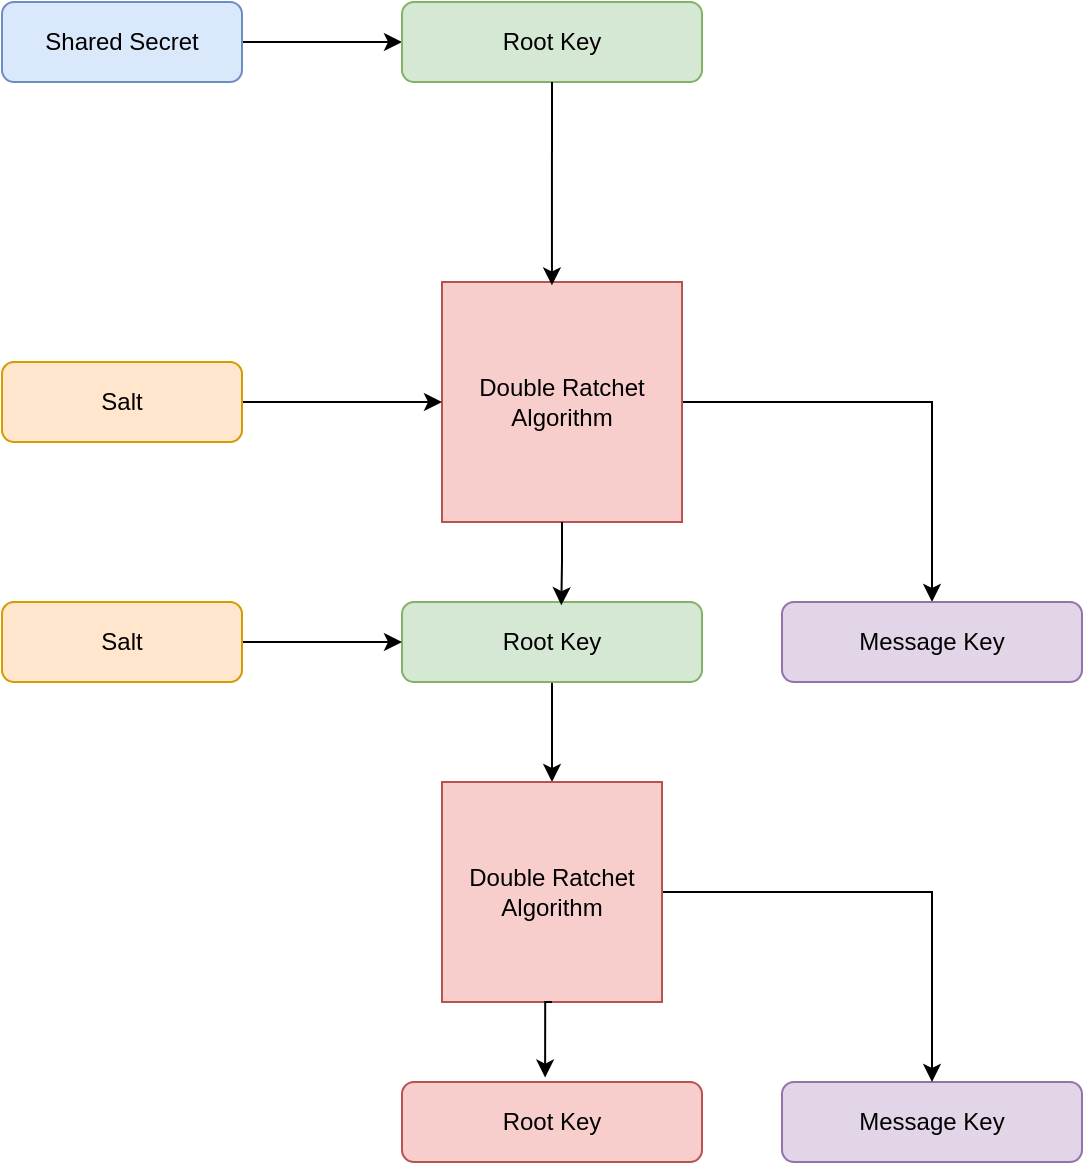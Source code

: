 <mxfile version="24.7.7">
  <diagram name="Page-1" id="-ZG40PCuiX6xcK4RwG6e">
    <mxGraphModel dx="1434" dy="720" grid="1" gridSize="10" guides="1" tooltips="1" connect="1" arrows="1" fold="1" page="1" pageScale="1" pageWidth="850" pageHeight="1100" math="0" shadow="0">
      <root>
        <mxCell id="0" />
        <mxCell id="1" parent="0" />
        <mxCell id="gvXezEnUDrQoyfgamXtg-1" value="Message Key" style="rounded=1;whiteSpace=wrap;html=1;fillColor=#e1d5e7;strokeColor=#9673a6;" vertex="1" parent="1">
          <mxGeometry x="510" y="630" width="150" height="40" as="geometry" />
        </mxCell>
        <mxCell id="gvXezEnUDrQoyfgamXtg-16" style="edgeStyle=orthogonalEdgeStyle;rounded=0;orthogonalLoop=1;jettySize=auto;html=1;exitX=1;exitY=0.5;exitDx=0;exitDy=0;entryX=0;entryY=0.5;entryDx=0;entryDy=0;" edge="1" parent="1" source="gvXezEnUDrQoyfgamXtg-2" target="gvXezEnUDrQoyfgamXtg-15">
          <mxGeometry relative="1" as="geometry" />
        </mxCell>
        <mxCell id="gvXezEnUDrQoyfgamXtg-2" value="Shared Secret" style="rounded=1;whiteSpace=wrap;html=1;fillColor=#dae8fc;strokeColor=#6c8ebf;" vertex="1" parent="1">
          <mxGeometry x="120" y="90" width="120" height="40" as="geometry" />
        </mxCell>
        <mxCell id="gvXezEnUDrQoyfgamXtg-22" style="edgeStyle=orthogonalEdgeStyle;rounded=0;orthogonalLoop=1;jettySize=auto;html=1;entryX=0.5;entryY=0;entryDx=0;entryDy=0;" edge="1" parent="1" source="gvXezEnUDrQoyfgamXtg-7" target="gvXezEnUDrQoyfgamXtg-20">
          <mxGeometry relative="1" as="geometry" />
        </mxCell>
        <mxCell id="gvXezEnUDrQoyfgamXtg-7" value="Double Ratchet Algorithm" style="whiteSpace=wrap;html=1;aspect=fixed;fillColor=#f8cecc;strokeColor=#b85450;" vertex="1" parent="1">
          <mxGeometry x="340" y="230" width="120" height="120" as="geometry" />
        </mxCell>
        <mxCell id="gvXezEnUDrQoyfgamXtg-10" style="edgeStyle=orthogonalEdgeStyle;rounded=0;orthogonalLoop=1;jettySize=auto;html=1;exitX=1;exitY=0.5;exitDx=0;exitDy=0;entryX=0;entryY=0.5;entryDx=0;entryDy=0;" edge="1" parent="1" source="gvXezEnUDrQoyfgamXtg-9" target="gvXezEnUDrQoyfgamXtg-7">
          <mxGeometry relative="1" as="geometry" />
        </mxCell>
        <mxCell id="gvXezEnUDrQoyfgamXtg-9" value="Salt" style="rounded=1;whiteSpace=wrap;html=1;fillColor=#ffe6cc;strokeColor=#d79b00;" vertex="1" parent="1">
          <mxGeometry x="120" y="270" width="120" height="40" as="geometry" />
        </mxCell>
        <mxCell id="gvXezEnUDrQoyfgamXtg-15" value="Root Key" style="rounded=1;whiteSpace=wrap;html=1;fillColor=#d5e8d4;strokeColor=#82b366;" vertex="1" parent="1">
          <mxGeometry x="320" y="90" width="150" height="40" as="geometry" />
        </mxCell>
        <mxCell id="gvXezEnUDrQoyfgamXtg-17" style="edgeStyle=orthogonalEdgeStyle;rounded=0;orthogonalLoop=1;jettySize=auto;html=1;exitX=0.5;exitY=1;exitDx=0;exitDy=0;entryX=0.458;entryY=0.014;entryDx=0;entryDy=0;entryPerimeter=0;" edge="1" parent="1" source="gvXezEnUDrQoyfgamXtg-15" target="gvXezEnUDrQoyfgamXtg-7">
          <mxGeometry relative="1" as="geometry" />
        </mxCell>
        <mxCell id="gvXezEnUDrQoyfgamXtg-24" style="edgeStyle=orthogonalEdgeStyle;rounded=0;orthogonalLoop=1;jettySize=auto;html=1;exitX=0.5;exitY=1;exitDx=0;exitDy=0;entryX=0.5;entryY=0;entryDx=0;entryDy=0;" edge="1" parent="1" source="gvXezEnUDrQoyfgamXtg-19" target="gvXezEnUDrQoyfgamXtg-23">
          <mxGeometry relative="1" as="geometry" />
        </mxCell>
        <mxCell id="gvXezEnUDrQoyfgamXtg-19" value="Root Key" style="rounded=1;whiteSpace=wrap;html=1;fillColor=#d5e8d4;strokeColor=#82b366;" vertex="1" parent="1">
          <mxGeometry x="320" y="390" width="150" height="40" as="geometry" />
        </mxCell>
        <mxCell id="gvXezEnUDrQoyfgamXtg-20" value="Message Key" style="rounded=1;whiteSpace=wrap;html=1;fillColor=#e1d5e7;strokeColor=#9673a6;" vertex="1" parent="1">
          <mxGeometry x="510" y="390" width="150" height="40" as="geometry" />
        </mxCell>
        <mxCell id="gvXezEnUDrQoyfgamXtg-21" style="edgeStyle=orthogonalEdgeStyle;rounded=0;orthogonalLoop=1;jettySize=auto;html=1;entryX=0.531;entryY=0.04;entryDx=0;entryDy=0;entryPerimeter=0;" edge="1" parent="1" source="gvXezEnUDrQoyfgamXtg-7" target="gvXezEnUDrQoyfgamXtg-19">
          <mxGeometry relative="1" as="geometry" />
        </mxCell>
        <mxCell id="gvXezEnUDrQoyfgamXtg-27" style="edgeStyle=orthogonalEdgeStyle;rounded=0;orthogonalLoop=1;jettySize=auto;html=1;exitX=1;exitY=0.5;exitDx=0;exitDy=0;entryX=0.5;entryY=0;entryDx=0;entryDy=0;" edge="1" parent="1" source="gvXezEnUDrQoyfgamXtg-23" target="gvXezEnUDrQoyfgamXtg-1">
          <mxGeometry relative="1" as="geometry" />
        </mxCell>
        <mxCell id="gvXezEnUDrQoyfgamXtg-23" value="Double Ratchet Algorithm" style="whiteSpace=wrap;html=1;aspect=fixed;fillColor=#f8cecc;strokeColor=#b85450;" vertex="1" parent="1">
          <mxGeometry x="340" y="480" width="110" height="110" as="geometry" />
        </mxCell>
        <mxCell id="gvXezEnUDrQoyfgamXtg-25" value="Root Key" style="rounded=1;whiteSpace=wrap;html=1;fillColor=#f8cecc;strokeColor=#b85450;" vertex="1" parent="1">
          <mxGeometry x="320" y="630" width="150" height="40" as="geometry" />
        </mxCell>
        <mxCell id="gvXezEnUDrQoyfgamXtg-26" style="edgeStyle=orthogonalEdgeStyle;rounded=0;orthogonalLoop=1;jettySize=auto;html=1;exitX=0.5;exitY=1;exitDx=0;exitDy=0;entryX=0.477;entryY=-0.056;entryDx=0;entryDy=0;entryPerimeter=0;" edge="1" parent="1" source="gvXezEnUDrQoyfgamXtg-23" target="gvXezEnUDrQoyfgamXtg-25">
          <mxGeometry relative="1" as="geometry" />
        </mxCell>
        <mxCell id="gvXezEnUDrQoyfgamXtg-29" style="edgeStyle=orthogonalEdgeStyle;rounded=0;orthogonalLoop=1;jettySize=auto;html=1;exitX=1;exitY=0.5;exitDx=0;exitDy=0;entryX=0;entryY=0.5;entryDx=0;entryDy=0;" edge="1" parent="1" source="gvXezEnUDrQoyfgamXtg-28" target="gvXezEnUDrQoyfgamXtg-19">
          <mxGeometry relative="1" as="geometry" />
        </mxCell>
        <mxCell id="gvXezEnUDrQoyfgamXtg-28" value="Salt" style="rounded=1;whiteSpace=wrap;html=1;fillColor=#ffe6cc;strokeColor=#d79b00;" vertex="1" parent="1">
          <mxGeometry x="120" y="390" width="120" height="40" as="geometry" />
        </mxCell>
      </root>
    </mxGraphModel>
  </diagram>
</mxfile>
